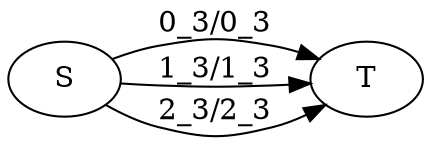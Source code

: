 digraph G {
	rankdir=LR;
	S -> T [label="0_3/0_3"];
	S -> T [label="1_3/1_3"];
	S -> T [label="2_3/2_3"];
}